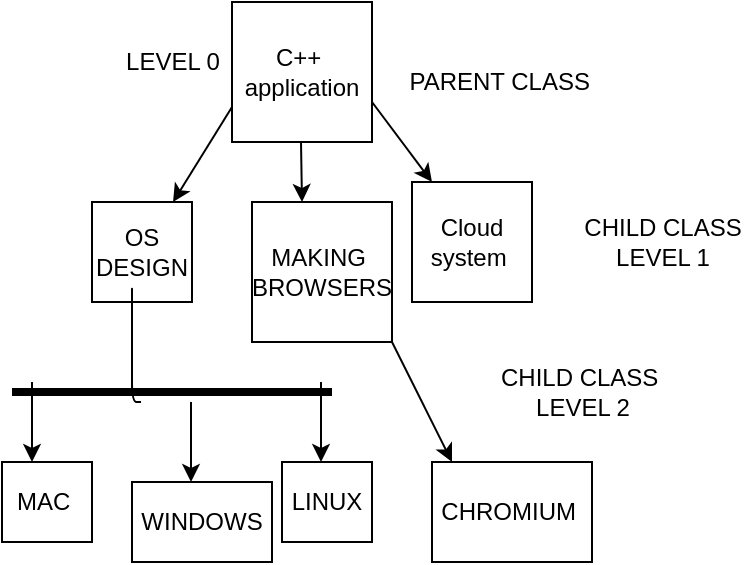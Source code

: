 <mxfile version="14.7.3" type="github">
  <diagram id="R2lEEEUBdFMjLlhIrx00" name="Page-1">
    <mxGraphModel dx="595" dy="351" grid="1" gridSize="10" guides="1" tooltips="1" connect="1" arrows="1" fold="1" page="1" pageScale="1" pageWidth="850" pageHeight="1100" math="0" shadow="0" extFonts="Permanent Marker^https://fonts.googleapis.com/css?family=Permanent+Marker">
      <root>
        <mxCell id="0" />
        <mxCell id="1" parent="0" />
        <mxCell id="EHg9e_TxOWwhplUYxGUq-6" value="C++&amp;nbsp;&lt;br&gt;application" style="whiteSpace=wrap;html=1;aspect=fixed;" vertex="1" parent="1">
          <mxGeometry x="590" y="280" width="70" height="70" as="geometry" />
        </mxCell>
        <mxCell id="EHg9e_TxOWwhplUYxGUq-7" value="" style="endArrow=classic;html=1;" edge="1" parent="1">
          <mxGeometry width="50" height="50" relative="1" as="geometry">
            <mxPoint x="624.5" y="350" as="sourcePoint" />
            <mxPoint x="625" y="380" as="targetPoint" />
          </mxGeometry>
        </mxCell>
        <mxCell id="EHg9e_TxOWwhplUYxGUq-9" value="" style="endArrow=classic;html=1;" edge="1" parent="1">
          <mxGeometry width="50" height="50" relative="1" as="geometry">
            <mxPoint x="660" y="330" as="sourcePoint" />
            <mxPoint x="690" y="370" as="targetPoint" />
          </mxGeometry>
        </mxCell>
        <mxCell id="EHg9e_TxOWwhplUYxGUq-10" value="" style="endArrow=classic;html=1;exitX=0;exitY=0.75;exitDx=0;exitDy=0;" edge="1" parent="1" source="EHg9e_TxOWwhplUYxGUq-6" target="EHg9e_TxOWwhplUYxGUq-11">
          <mxGeometry width="50" height="50" relative="1" as="geometry">
            <mxPoint x="580" y="330" as="sourcePoint" />
            <mxPoint x="560" y="390" as="targetPoint" />
          </mxGeometry>
        </mxCell>
        <mxCell id="EHg9e_TxOWwhplUYxGUq-11" value="OS DESIGN" style="whiteSpace=wrap;html=1;aspect=fixed;" vertex="1" parent="1">
          <mxGeometry x="520" y="380" width="50" height="50" as="geometry" />
        </mxCell>
        <mxCell id="EHg9e_TxOWwhplUYxGUq-12" value="Cloud system&amp;nbsp;" style="whiteSpace=wrap;html=1;aspect=fixed;" vertex="1" parent="1">
          <mxGeometry x="680" y="370" width="60" height="60" as="geometry" />
        </mxCell>
        <mxCell id="EHg9e_TxOWwhplUYxGUq-13" value="MAKING&amp;nbsp;&lt;br&gt;BROWSERS" style="whiteSpace=wrap;html=1;aspect=fixed;" vertex="1" parent="1">
          <mxGeometry x="600" y="380" width="70" height="70" as="geometry" />
        </mxCell>
        <mxCell id="EHg9e_TxOWwhplUYxGUq-14" value="" style="endArrow=none;html=1;" edge="1" parent="1" target="EHg9e_TxOWwhplUYxGUq-16">
          <mxGeometry width="50" height="50" relative="1" as="geometry">
            <mxPoint x="544.5" y="480" as="sourcePoint" />
            <mxPoint x="544.5" y="430" as="targetPoint" />
            <Array as="points">
              <mxPoint x="540" y="480" />
              <mxPoint x="540" y="420" />
              <mxPoint x="540" y="430" />
            </Array>
          </mxGeometry>
        </mxCell>
        <mxCell id="EHg9e_TxOWwhplUYxGUq-16" value="" style="line;strokeWidth=4;html=1;perimeter=backbonePerimeter;points=[];outlineConnect=0;" vertex="1" parent="1">
          <mxGeometry x="480" y="470" width="160" height="10" as="geometry" />
        </mxCell>
        <mxCell id="EHg9e_TxOWwhplUYxGUq-17" value="" style="endArrow=classic;html=1;" edge="1" parent="1">
          <mxGeometry width="50" height="50" relative="1" as="geometry">
            <mxPoint x="490" y="470" as="sourcePoint" />
            <mxPoint x="490" y="510" as="targetPoint" />
          </mxGeometry>
        </mxCell>
        <mxCell id="EHg9e_TxOWwhplUYxGUq-18" value="" style="endArrow=classic;html=1;" edge="1" parent="1">
          <mxGeometry width="50" height="50" relative="1" as="geometry">
            <mxPoint x="634.5" y="470" as="sourcePoint" />
            <mxPoint x="634.5" y="510" as="targetPoint" />
          </mxGeometry>
        </mxCell>
        <mxCell id="EHg9e_TxOWwhplUYxGUq-19" value="" style="endArrow=classic;html=1;" edge="1" parent="1">
          <mxGeometry width="50" height="50" relative="1" as="geometry">
            <mxPoint x="569.5" y="480" as="sourcePoint" />
            <mxPoint x="569.5" y="520" as="targetPoint" />
          </mxGeometry>
        </mxCell>
        <mxCell id="EHg9e_TxOWwhplUYxGUq-20" value="MAC&amp;nbsp;" style="rounded=0;whiteSpace=wrap;html=1;" vertex="1" parent="1">
          <mxGeometry x="475" y="510" width="45" height="40" as="geometry" />
        </mxCell>
        <mxCell id="EHg9e_TxOWwhplUYxGUq-22" value="LINUX" style="rounded=0;whiteSpace=wrap;html=1;" vertex="1" parent="1">
          <mxGeometry x="615" y="510" width="45" height="40" as="geometry" />
        </mxCell>
        <mxCell id="EHg9e_TxOWwhplUYxGUq-23" value="WINDOWS" style="rounded=0;whiteSpace=wrap;html=1;" vertex="1" parent="1">
          <mxGeometry x="540" y="520" width="70" height="40" as="geometry" />
        </mxCell>
        <mxCell id="EHg9e_TxOWwhplUYxGUq-27" value="" style="endArrow=classic;html=1;exitX=1;exitY=1;exitDx=0;exitDy=0;" edge="1" parent="1" source="EHg9e_TxOWwhplUYxGUq-13">
          <mxGeometry width="50" height="50" relative="1" as="geometry">
            <mxPoint x="680" y="460" as="sourcePoint" />
            <mxPoint x="700" y="510" as="targetPoint" />
          </mxGeometry>
        </mxCell>
        <mxCell id="EHg9e_TxOWwhplUYxGUq-28" value="CHROMIUM&amp;nbsp;" style="rounded=0;whiteSpace=wrap;html=1;" vertex="1" parent="1">
          <mxGeometry x="690" y="510" width="80" height="50" as="geometry" />
        </mxCell>
        <mxCell id="EHg9e_TxOWwhplUYxGUq-29" value="PARENT CLASS&amp;nbsp;" style="text;html=1;align=center;verticalAlign=middle;resizable=0;points=[];autosize=1;strokeColor=none;" vertex="1" parent="1">
          <mxGeometry x="670" y="310" width="110" height="20" as="geometry" />
        </mxCell>
        <mxCell id="EHg9e_TxOWwhplUYxGUq-30" value="LEVEL 0" style="text;html=1;align=center;verticalAlign=middle;resizable=0;points=[];autosize=1;strokeColor=none;" vertex="1" parent="1">
          <mxGeometry x="530" y="300" width="60" height="20" as="geometry" />
        </mxCell>
        <mxCell id="EHg9e_TxOWwhplUYxGUq-31" value="CHILD CLASS&lt;br&gt;LEVEL 1" style="text;html=1;align=center;verticalAlign=middle;resizable=0;points=[];autosize=1;strokeColor=none;" vertex="1" parent="1">
          <mxGeometry x="760" y="385" width="90" height="30" as="geometry" />
        </mxCell>
        <mxCell id="EHg9e_TxOWwhplUYxGUq-32" value="CHILD CLASS&amp;nbsp;&lt;br&gt;LEVEL 2" style="text;html=1;align=center;verticalAlign=middle;resizable=0;points=[];autosize=1;strokeColor=none;" vertex="1" parent="1">
          <mxGeometry x="715" y="460" width="100" height="30" as="geometry" />
        </mxCell>
      </root>
    </mxGraphModel>
  </diagram>
</mxfile>
